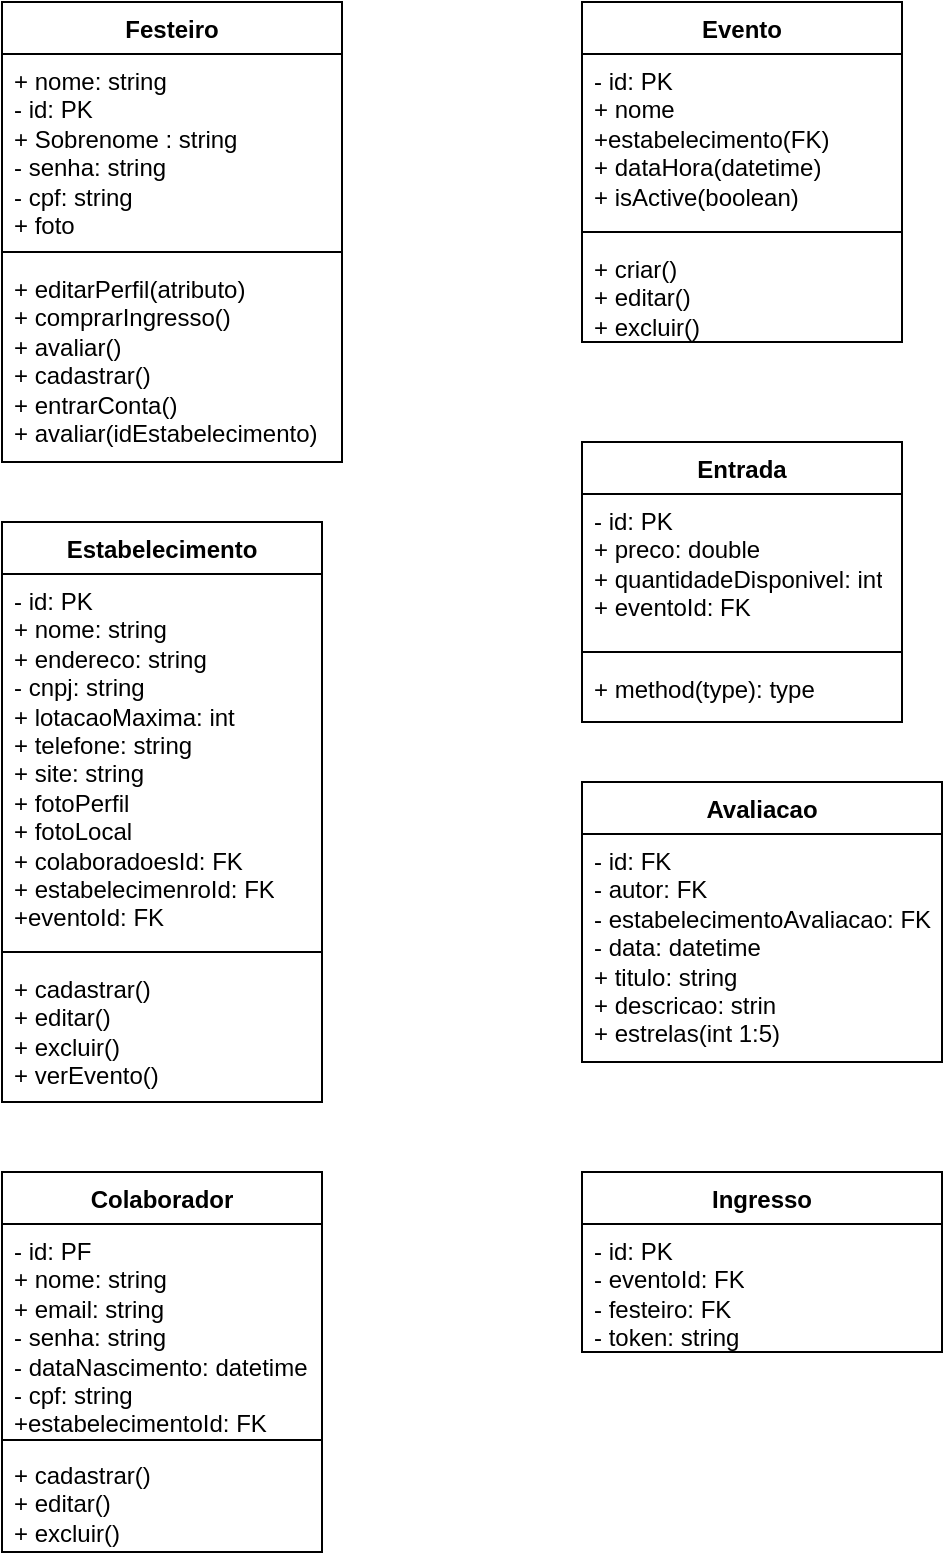 <mxfile version="21.2.1" type="github">
  <diagram name="Página-1" id="goCkFEJSIA3eO2lH6G7O">
    <mxGraphModel dx="1393" dy="807" grid="1" gridSize="10" guides="1" tooltips="1" connect="1" arrows="1" fold="1" page="1" pageScale="1" pageWidth="827" pageHeight="1169" math="0" shadow="0">
      <root>
        <mxCell id="0" />
        <mxCell id="1" parent="0" />
        <mxCell id="enJJzMnfJvZTHxKndwVq-11" value="Festeiro" style="swimlane;fontStyle=1;align=center;verticalAlign=top;childLayout=stackLayout;horizontal=1;startSize=26;horizontalStack=0;resizeParent=1;resizeParentMax=0;resizeLast=0;collapsible=1;marginBottom=0;whiteSpace=wrap;html=1;" vertex="1" parent="1">
          <mxGeometry x="140" width="170" height="230" as="geometry">
            <mxRectangle x="140" y="80" width="90" height="30" as="alternateBounds" />
          </mxGeometry>
        </mxCell>
        <mxCell id="enJJzMnfJvZTHxKndwVq-12" value="+ nome: string&lt;br&gt;- id: PK&lt;br&gt;+ Sobrenome : string&lt;br&gt;- senha: string&lt;br&gt;- cpf: string&lt;br&gt;+ foto" style="text;strokeColor=none;fillColor=none;align=left;verticalAlign=top;spacingLeft=4;spacingRight=4;overflow=hidden;rotatable=0;points=[[0,0.5],[1,0.5]];portConstraint=eastwest;whiteSpace=wrap;html=1;" vertex="1" parent="enJJzMnfJvZTHxKndwVq-11">
          <mxGeometry y="26" width="170" height="94" as="geometry" />
        </mxCell>
        <mxCell id="enJJzMnfJvZTHxKndwVq-13" value="" style="line;strokeWidth=1;fillColor=none;align=left;verticalAlign=middle;spacingTop=-1;spacingLeft=3;spacingRight=3;rotatable=0;labelPosition=right;points=[];portConstraint=eastwest;strokeColor=inherit;" vertex="1" parent="enJJzMnfJvZTHxKndwVq-11">
          <mxGeometry y="120" width="170" height="10" as="geometry" />
        </mxCell>
        <mxCell id="enJJzMnfJvZTHxKndwVq-14" value="+ editarPerfil(atributo)&lt;br&gt;+ comprarIngresso()&lt;br&gt;+ avaliar()&lt;br&gt;+ cadastrar()&lt;br&gt;+ entrarConta()&lt;br&gt;+ avaliar(idEstabelecimento)" style="text;strokeColor=none;fillColor=none;align=left;verticalAlign=top;spacingLeft=4;spacingRight=4;overflow=hidden;rotatable=0;points=[[0,0.5],[1,0.5]];portConstraint=eastwest;whiteSpace=wrap;html=1;" vertex="1" parent="enJJzMnfJvZTHxKndwVq-11">
          <mxGeometry y="130" width="170" height="100" as="geometry" />
        </mxCell>
        <mxCell id="enJJzMnfJvZTHxKndwVq-16" value="Evento" style="swimlane;fontStyle=1;align=center;verticalAlign=top;childLayout=stackLayout;horizontal=1;startSize=26;horizontalStack=0;resizeParent=1;resizeParentMax=0;resizeLast=0;collapsible=1;marginBottom=0;whiteSpace=wrap;html=1;" vertex="1" parent="1">
          <mxGeometry x="430" width="160" height="170" as="geometry" />
        </mxCell>
        <mxCell id="enJJzMnfJvZTHxKndwVq-17" value="- id: PK&lt;br&gt;+ nome&lt;br&gt;+estabelecimento(FK)&lt;br&gt;+ dataHora(datetime)&lt;br&gt;+ isActive(boolean)" style="text;strokeColor=none;fillColor=none;align=left;verticalAlign=top;spacingLeft=4;spacingRight=4;overflow=hidden;rotatable=0;points=[[0,0.5],[1,0.5]];portConstraint=eastwest;whiteSpace=wrap;html=1;" vertex="1" parent="enJJzMnfJvZTHxKndwVq-16">
          <mxGeometry y="26" width="160" height="84" as="geometry" />
        </mxCell>
        <mxCell id="enJJzMnfJvZTHxKndwVq-18" value="" style="line;strokeWidth=1;fillColor=none;align=left;verticalAlign=middle;spacingTop=-1;spacingLeft=3;spacingRight=3;rotatable=0;labelPosition=right;points=[];portConstraint=eastwest;strokeColor=inherit;" vertex="1" parent="enJJzMnfJvZTHxKndwVq-16">
          <mxGeometry y="110" width="160" height="10" as="geometry" />
        </mxCell>
        <mxCell id="enJJzMnfJvZTHxKndwVq-19" value="+ criar()&lt;br&gt;+ editar()&lt;br&gt;+ excluir()" style="text;strokeColor=none;fillColor=none;align=left;verticalAlign=top;spacingLeft=4;spacingRight=4;overflow=hidden;rotatable=0;points=[[0,0.5],[1,0.5]];portConstraint=eastwest;whiteSpace=wrap;html=1;" vertex="1" parent="enJJzMnfJvZTHxKndwVq-16">
          <mxGeometry y="120" width="160" height="50" as="geometry" />
        </mxCell>
        <mxCell id="enJJzMnfJvZTHxKndwVq-20" value="Entrada" style="swimlane;fontStyle=1;align=center;verticalAlign=top;childLayout=stackLayout;horizontal=1;startSize=26;horizontalStack=0;resizeParent=1;resizeParentMax=0;resizeLast=0;collapsible=1;marginBottom=0;whiteSpace=wrap;html=1;" vertex="1" parent="1">
          <mxGeometry x="430" y="220" width="160" height="140" as="geometry" />
        </mxCell>
        <mxCell id="enJJzMnfJvZTHxKndwVq-21" value="- id: PK&lt;br&gt;+ preco: double&lt;br&gt;+ quantidadeDisponivel: int&lt;br&gt;+ eventoId: FK" style="text;strokeColor=none;fillColor=none;align=left;verticalAlign=top;spacingLeft=4;spacingRight=4;overflow=hidden;rotatable=0;points=[[0,0.5],[1,0.5]];portConstraint=eastwest;whiteSpace=wrap;html=1;" vertex="1" parent="enJJzMnfJvZTHxKndwVq-20">
          <mxGeometry y="26" width="160" height="74" as="geometry" />
        </mxCell>
        <mxCell id="enJJzMnfJvZTHxKndwVq-22" value="" style="line;strokeWidth=1;fillColor=none;align=left;verticalAlign=middle;spacingTop=-1;spacingLeft=3;spacingRight=3;rotatable=0;labelPosition=right;points=[];portConstraint=eastwest;strokeColor=inherit;" vertex="1" parent="enJJzMnfJvZTHxKndwVq-20">
          <mxGeometry y="100" width="160" height="10" as="geometry" />
        </mxCell>
        <mxCell id="enJJzMnfJvZTHxKndwVq-23" value="+ method(type): type" style="text;strokeColor=none;fillColor=none;align=left;verticalAlign=top;spacingLeft=4;spacingRight=4;overflow=hidden;rotatable=0;points=[[0,0.5],[1,0.5]];portConstraint=eastwest;whiteSpace=wrap;html=1;" vertex="1" parent="enJJzMnfJvZTHxKndwVq-20">
          <mxGeometry y="110" width="160" height="30" as="geometry" />
        </mxCell>
        <mxCell id="enJJzMnfJvZTHxKndwVq-24" value="Estabelecimento" style="swimlane;fontStyle=1;align=center;verticalAlign=top;childLayout=stackLayout;horizontal=1;startSize=26;horizontalStack=0;resizeParent=1;resizeParentMax=0;resizeLast=0;collapsible=1;marginBottom=0;whiteSpace=wrap;html=1;" vertex="1" parent="1">
          <mxGeometry x="140" y="260" width="160" height="290" as="geometry" />
        </mxCell>
        <mxCell id="enJJzMnfJvZTHxKndwVq-25" value="- id: PK&lt;br&gt;+ nome: string&lt;br&gt;+ endereco: string&lt;br&gt;- cnpj: string&lt;br&gt;+ lotacaoMaxima: int&lt;br&gt;+ telefone: string&lt;br&gt;+ site: string&lt;br&gt;+ fotoPerfil&lt;br&gt;+ fotoLocal&lt;br&gt;+ colaboradoesId: FK&lt;br&gt;+ estabelecimenroId: FK&lt;br&gt;+eventoId: FK" style="text;strokeColor=none;fillColor=none;align=left;verticalAlign=top;spacingLeft=4;spacingRight=4;overflow=hidden;rotatable=0;points=[[0,0.5],[1,0.5]];portConstraint=eastwest;whiteSpace=wrap;html=1;" vertex="1" parent="enJJzMnfJvZTHxKndwVq-24">
          <mxGeometry y="26" width="160" height="184" as="geometry" />
        </mxCell>
        <mxCell id="enJJzMnfJvZTHxKndwVq-26" value="" style="line;strokeWidth=1;fillColor=none;align=left;verticalAlign=middle;spacingTop=-1;spacingLeft=3;spacingRight=3;rotatable=0;labelPosition=right;points=[];portConstraint=eastwest;strokeColor=inherit;" vertex="1" parent="enJJzMnfJvZTHxKndwVq-24">
          <mxGeometry y="210" width="160" height="10" as="geometry" />
        </mxCell>
        <mxCell id="enJJzMnfJvZTHxKndwVq-28" value="+ cadastrar()&lt;br&gt;+ editar()&lt;br&gt;+ excluir()&lt;br&gt;+ verEvento()" style="text;strokeColor=none;fillColor=none;align=left;verticalAlign=top;spacingLeft=4;spacingRight=4;overflow=hidden;rotatable=0;points=[[0,0.5],[1,0.5]];portConstraint=eastwest;whiteSpace=wrap;html=1;" vertex="1" parent="enJJzMnfJvZTHxKndwVq-24">
          <mxGeometry y="220" width="160" height="70" as="geometry" />
        </mxCell>
        <mxCell id="enJJzMnfJvZTHxKndwVq-29" value="Avaliacao" style="swimlane;fontStyle=1;align=center;verticalAlign=top;childLayout=stackLayout;horizontal=1;startSize=26;horizontalStack=0;resizeParent=1;resizeParentMax=0;resizeLast=0;collapsible=1;marginBottom=0;whiteSpace=wrap;html=1;" vertex="1" parent="1">
          <mxGeometry x="430" y="390" width="180" height="140" as="geometry" />
        </mxCell>
        <mxCell id="enJJzMnfJvZTHxKndwVq-30" value="- id: FK&lt;br&gt;- autor: FK&lt;br&gt;- estabelecimentoAvaliacao: FK&lt;br&gt;- data: datetime&lt;br&gt;+ titulo: string&lt;br&gt;+ descricao: strin&lt;br&gt;+ estrelas(int 1:5)" style="text;strokeColor=none;fillColor=none;align=left;verticalAlign=top;spacingLeft=4;spacingRight=4;overflow=hidden;rotatable=0;points=[[0,0.5],[1,0.5]];portConstraint=eastwest;whiteSpace=wrap;html=1;" vertex="1" parent="enJJzMnfJvZTHxKndwVq-29">
          <mxGeometry y="26" width="180" height="114" as="geometry" />
        </mxCell>
        <mxCell id="enJJzMnfJvZTHxKndwVq-34" value="Colaborador" style="swimlane;fontStyle=1;align=center;verticalAlign=top;childLayout=stackLayout;horizontal=1;startSize=26;horizontalStack=0;resizeParent=1;resizeParentMax=0;resizeLast=0;collapsible=1;marginBottom=0;whiteSpace=wrap;html=1;" vertex="1" parent="1">
          <mxGeometry x="140" y="585" width="160" height="190" as="geometry" />
        </mxCell>
        <mxCell id="enJJzMnfJvZTHxKndwVq-35" value="- id: PF&lt;br&gt;+ nome: string&lt;br&gt;+ email: string&lt;br&gt;- senha: string&lt;br&gt;- dataNascimento: datetime&lt;br&gt;- cpf: string&lt;br&gt;+estabelecimentoId: FK" style="text;strokeColor=none;fillColor=none;align=left;verticalAlign=top;spacingLeft=4;spacingRight=4;overflow=hidden;rotatable=0;points=[[0,0.5],[1,0.5]];portConstraint=eastwest;whiteSpace=wrap;html=1;" vertex="1" parent="enJJzMnfJvZTHxKndwVq-34">
          <mxGeometry y="26" width="160" height="104" as="geometry" />
        </mxCell>
        <mxCell id="enJJzMnfJvZTHxKndwVq-36" value="" style="line;strokeWidth=1;fillColor=none;align=left;verticalAlign=middle;spacingTop=-1;spacingLeft=3;spacingRight=3;rotatable=0;labelPosition=right;points=[];portConstraint=eastwest;strokeColor=inherit;" vertex="1" parent="enJJzMnfJvZTHxKndwVq-34">
          <mxGeometry y="130" width="160" height="8" as="geometry" />
        </mxCell>
        <mxCell id="enJJzMnfJvZTHxKndwVq-37" value="+ cadastrar()&lt;br&gt;+ editar()&lt;br&gt;+ excluir()" style="text;strokeColor=none;fillColor=none;align=left;verticalAlign=top;spacingLeft=4;spacingRight=4;overflow=hidden;rotatable=0;points=[[0,0.5],[1,0.5]];portConstraint=eastwest;whiteSpace=wrap;html=1;" vertex="1" parent="enJJzMnfJvZTHxKndwVq-34">
          <mxGeometry y="138" width="160" height="52" as="geometry" />
        </mxCell>
        <mxCell id="enJJzMnfJvZTHxKndwVq-39" value="Ingresso" style="swimlane;fontStyle=1;align=center;verticalAlign=top;childLayout=stackLayout;horizontal=1;startSize=26;horizontalStack=0;resizeParent=1;resizeParentMax=0;resizeLast=0;collapsible=1;marginBottom=0;whiteSpace=wrap;html=1;" vertex="1" parent="1">
          <mxGeometry x="430" y="585" width="180" height="90" as="geometry" />
        </mxCell>
        <mxCell id="enJJzMnfJvZTHxKndwVq-40" value="- id: PK&lt;br&gt;- eventoId: FK&lt;br&gt;- festeiro: FK&lt;br&gt;- token: string" style="text;strokeColor=none;fillColor=none;align=left;verticalAlign=top;spacingLeft=4;spacingRight=4;overflow=hidden;rotatable=0;points=[[0,0.5],[1,0.5]];portConstraint=eastwest;whiteSpace=wrap;html=1;" vertex="1" parent="enJJzMnfJvZTHxKndwVq-39">
          <mxGeometry y="26" width="180" height="64" as="geometry" />
        </mxCell>
      </root>
    </mxGraphModel>
  </diagram>
</mxfile>
